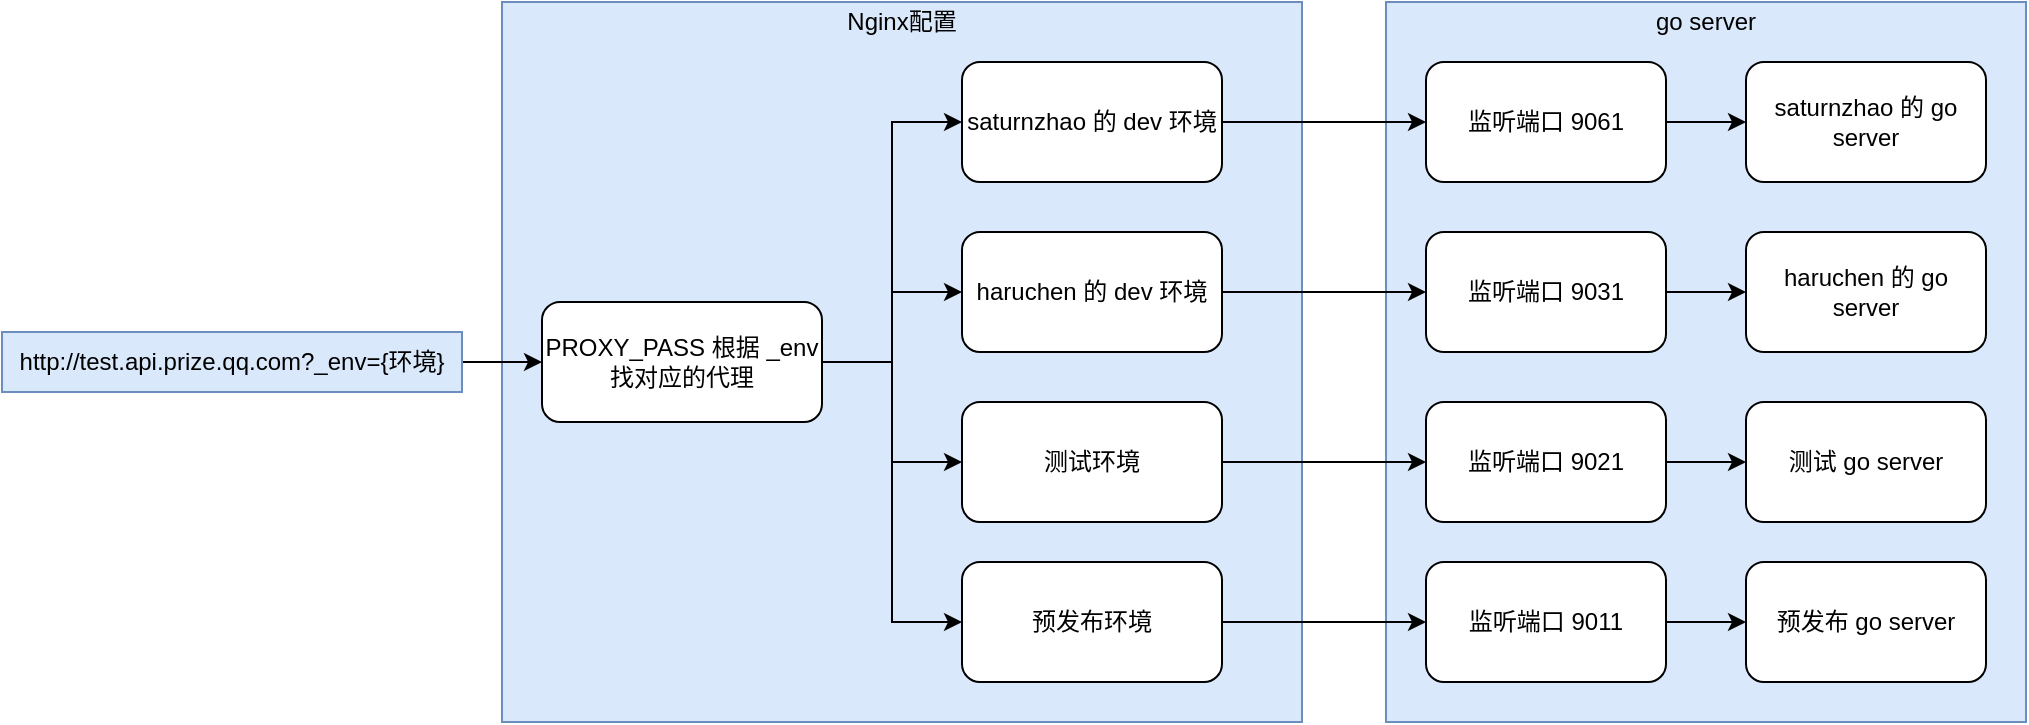 <mxfile pages="1" version="11.2.4" type="github"><diagram id="vPB6EYOXQrZicDR8X89C" name="Page-1"><mxGraphModel dx="1407" dy="921" grid="1" gridSize="10" guides="1" tooltips="1" connect="1" arrows="1" fold="1" page="1" pageScale="1" pageWidth="3300" pageHeight="4681" math="0" shadow="0"><root><mxCell id="0"/><mxCell id="1" parent="0"/><mxCell id="QlsGLfym_8ek9pvf2kBW-19" value="" style="rounded=0;whiteSpace=wrap;html=1;fillColor=#dae8fc;strokeColor=#6c8ebf;" vertex="1" parent="1"><mxGeometry x="802" y="130" width="320" height="360" as="geometry"/></mxCell><mxCell id="QlsGLfym_8ek9pvf2kBW-7" value="" style="rounded=0;whiteSpace=wrap;html=1;fillColor=#dae8fc;strokeColor=#6c8ebf;" vertex="1" parent="1"><mxGeometry x="360" y="130" width="400" height="360" as="geometry"/></mxCell><mxCell id="QlsGLfym_8ek9pvf2kBW-5" value="" style="edgeStyle=orthogonalEdgeStyle;rounded=0;orthogonalLoop=1;jettySize=auto;html=1;entryX=0;entryY=0.5;entryDx=0;entryDy=0;" edge="1" parent="1" source="QlsGLfym_8ek9pvf2kBW-1" target="QlsGLfym_8ek9pvf2kBW-9"><mxGeometry relative="1" as="geometry"><mxPoint x="360" y="320" as="targetPoint"/></mxGeometry></mxCell><mxCell id="QlsGLfym_8ek9pvf2kBW-1" value="http://test.api.prize.qq.com?_env={环境}" style="rounded=0;whiteSpace=wrap;html=1;fillColor=#dae8fc;strokeColor=#6c8ebf;" vertex="1" parent="1"><mxGeometry x="110" y="295" width="230" height="30" as="geometry"/></mxCell><mxCell id="QlsGLfym_8ek9pvf2kBW-8" value="Nginx配置" style="text;html=1;strokeColor=none;fillColor=none;align=center;verticalAlign=middle;whiteSpace=wrap;rounded=0;" vertex="1" parent="1"><mxGeometry x="530" y="130" width="60" height="20" as="geometry"/></mxCell><mxCell id="QlsGLfym_8ek9pvf2kBW-15" style="edgeStyle=orthogonalEdgeStyle;rounded=0;orthogonalLoop=1;jettySize=auto;html=1;entryX=0;entryY=0.5;entryDx=0;entryDy=0;" edge="1" parent="1" source="QlsGLfym_8ek9pvf2kBW-9" target="QlsGLfym_8ek9pvf2kBW-11"><mxGeometry relative="1" as="geometry"/></mxCell><mxCell id="QlsGLfym_8ek9pvf2kBW-16" style="edgeStyle=orthogonalEdgeStyle;rounded=0;orthogonalLoop=1;jettySize=auto;html=1;entryX=0;entryY=0.5;entryDx=0;entryDy=0;" edge="1" parent="1" source="QlsGLfym_8ek9pvf2kBW-9" target="QlsGLfym_8ek9pvf2kBW-14"><mxGeometry relative="1" as="geometry"/></mxCell><mxCell id="QlsGLfym_8ek9pvf2kBW-17" style="edgeStyle=orthogonalEdgeStyle;rounded=0;orthogonalLoop=1;jettySize=auto;html=1;entryX=0;entryY=0.5;entryDx=0;entryDy=0;" edge="1" parent="1" source="QlsGLfym_8ek9pvf2kBW-9" target="QlsGLfym_8ek9pvf2kBW-12"><mxGeometry relative="1" as="geometry"/></mxCell><mxCell id="QlsGLfym_8ek9pvf2kBW-18" style="edgeStyle=orthogonalEdgeStyle;rounded=0;orthogonalLoop=1;jettySize=auto;html=1;entryX=0;entryY=0.5;entryDx=0;entryDy=0;" edge="1" parent="1" source="QlsGLfym_8ek9pvf2kBW-9" target="QlsGLfym_8ek9pvf2kBW-13"><mxGeometry relative="1" as="geometry"/></mxCell><mxCell id="QlsGLfym_8ek9pvf2kBW-9" value="PROXY_PASS 根据 _env 找对应的代理" style="rounded=1;whiteSpace=wrap;html=1;" vertex="1" parent="1"><mxGeometry x="380" y="280" width="140" height="60" as="geometry"/></mxCell><mxCell id="QlsGLfym_8ek9pvf2kBW-30" style="edgeStyle=orthogonalEdgeStyle;rounded=0;orthogonalLoop=1;jettySize=auto;html=1;" edge="1" parent="1" source="QlsGLfym_8ek9pvf2kBW-11" target="QlsGLfym_8ek9pvf2kBW-21"><mxGeometry relative="1" as="geometry"/></mxCell><mxCell id="QlsGLfym_8ek9pvf2kBW-11" value="saturnzhao 的 dev 环境" style="rounded=1;whiteSpace=wrap;html=1;" vertex="1" parent="1"><mxGeometry x="590" y="160" width="130" height="60" as="geometry"/></mxCell><mxCell id="QlsGLfym_8ek9pvf2kBW-32" style="edgeStyle=orthogonalEdgeStyle;rounded=0;orthogonalLoop=1;jettySize=auto;html=1;" edge="1" parent="1" source="QlsGLfym_8ek9pvf2kBW-12" target="QlsGLfym_8ek9pvf2kBW-23"><mxGeometry relative="1" as="geometry"/></mxCell><mxCell id="QlsGLfym_8ek9pvf2kBW-12" value="测试环境" style="rounded=1;whiteSpace=wrap;html=1;" vertex="1" parent="1"><mxGeometry x="590" y="330" width="130" height="60" as="geometry"/></mxCell><mxCell id="QlsGLfym_8ek9pvf2kBW-33" style="edgeStyle=orthogonalEdgeStyle;rounded=0;orthogonalLoop=1;jettySize=auto;html=1;entryX=0;entryY=0.5;entryDx=0;entryDy=0;" edge="1" parent="1" source="QlsGLfym_8ek9pvf2kBW-13" target="QlsGLfym_8ek9pvf2kBW-24"><mxGeometry relative="1" as="geometry"/></mxCell><mxCell id="QlsGLfym_8ek9pvf2kBW-13" value="预发布环境" style="rounded=1;whiteSpace=wrap;html=1;" vertex="1" parent="1"><mxGeometry x="590" y="410" width="130" height="60" as="geometry"/></mxCell><mxCell id="QlsGLfym_8ek9pvf2kBW-31" style="edgeStyle=orthogonalEdgeStyle;rounded=0;orthogonalLoop=1;jettySize=auto;html=1;entryX=0;entryY=0.5;entryDx=0;entryDy=0;" edge="1" parent="1" source="QlsGLfym_8ek9pvf2kBW-14" target="QlsGLfym_8ek9pvf2kBW-22"><mxGeometry relative="1" as="geometry"/></mxCell><mxCell id="QlsGLfym_8ek9pvf2kBW-14" value="haruchen 的 dev 环境" style="rounded=1;whiteSpace=wrap;html=1;" vertex="1" parent="1"><mxGeometry x="590" y="245" width="130" height="60" as="geometry"/></mxCell><mxCell id="QlsGLfym_8ek9pvf2kBW-34" style="edgeStyle=orthogonalEdgeStyle;rounded=0;orthogonalLoop=1;jettySize=auto;html=1;entryX=0;entryY=0.5;entryDx=0;entryDy=0;" edge="1" parent="1" source="QlsGLfym_8ek9pvf2kBW-21" target="QlsGLfym_8ek9pvf2kBW-25"><mxGeometry relative="1" as="geometry"/></mxCell><mxCell id="QlsGLfym_8ek9pvf2kBW-21" value="监听端口 9061" style="rounded=1;whiteSpace=wrap;html=1;" vertex="1" parent="1"><mxGeometry x="822" y="160" width="120" height="60" as="geometry"/></mxCell><mxCell id="QlsGLfym_8ek9pvf2kBW-35" style="edgeStyle=orthogonalEdgeStyle;rounded=0;orthogonalLoop=1;jettySize=auto;html=1;entryX=0;entryY=0.5;entryDx=0;entryDy=0;" edge="1" parent="1" source="QlsGLfym_8ek9pvf2kBW-22" target="QlsGLfym_8ek9pvf2kBW-26"><mxGeometry relative="1" as="geometry"/></mxCell><mxCell id="QlsGLfym_8ek9pvf2kBW-22" value="监听端口 9031" style="rounded=1;whiteSpace=wrap;html=1;" vertex="1" parent="1"><mxGeometry x="822" y="245" width="120" height="60" as="geometry"/></mxCell><mxCell id="QlsGLfym_8ek9pvf2kBW-36" style="edgeStyle=orthogonalEdgeStyle;rounded=0;orthogonalLoop=1;jettySize=auto;html=1;entryX=0;entryY=0.5;entryDx=0;entryDy=0;" edge="1" parent="1" source="QlsGLfym_8ek9pvf2kBW-23" target="QlsGLfym_8ek9pvf2kBW-27"><mxGeometry relative="1" as="geometry"/></mxCell><mxCell id="QlsGLfym_8ek9pvf2kBW-23" value="监听端口 9021" style="rounded=1;whiteSpace=wrap;html=1;" vertex="1" parent="1"><mxGeometry x="822" y="330" width="120" height="60" as="geometry"/></mxCell><mxCell id="QlsGLfym_8ek9pvf2kBW-37" style="edgeStyle=orthogonalEdgeStyle;rounded=0;orthogonalLoop=1;jettySize=auto;html=1;entryX=0;entryY=0.5;entryDx=0;entryDy=0;" edge="1" parent="1" source="QlsGLfym_8ek9pvf2kBW-24" target="QlsGLfym_8ek9pvf2kBW-28"><mxGeometry relative="1" as="geometry"/></mxCell><mxCell id="QlsGLfym_8ek9pvf2kBW-24" value="监听端口 9011" style="rounded=1;whiteSpace=wrap;html=1;" vertex="1" parent="1"><mxGeometry x="822" y="410" width="120" height="60" as="geometry"/></mxCell><mxCell id="QlsGLfym_8ek9pvf2kBW-25" value="saturnzhao 的 go server" style="rounded=1;whiteSpace=wrap;html=1;" vertex="1" parent="1"><mxGeometry x="982" y="160" width="120" height="60" as="geometry"/></mxCell><mxCell id="QlsGLfym_8ek9pvf2kBW-26" value="haruchen 的 go server" style="rounded=1;whiteSpace=wrap;html=1;" vertex="1" parent="1"><mxGeometry x="982" y="245" width="120" height="60" as="geometry"/></mxCell><mxCell id="QlsGLfym_8ek9pvf2kBW-27" value="测试 go server" style="rounded=1;whiteSpace=wrap;html=1;" vertex="1" parent="1"><mxGeometry x="982" y="330" width="120" height="60" as="geometry"/></mxCell><mxCell id="QlsGLfym_8ek9pvf2kBW-28" value="预发布 go server" style="rounded=1;whiteSpace=wrap;html=1;" vertex="1" parent="1"><mxGeometry x="982" y="410" width="120" height="60" as="geometry"/></mxCell><mxCell id="QlsGLfym_8ek9pvf2kBW-29" value="go server" style="text;html=1;strokeColor=none;fillColor=none;align=center;verticalAlign=middle;whiteSpace=wrap;rounded=0;" vertex="1" parent="1"><mxGeometry x="922" y="130" width="80" height="20" as="geometry"/></mxCell></root></mxGraphModel></diagram></mxfile>